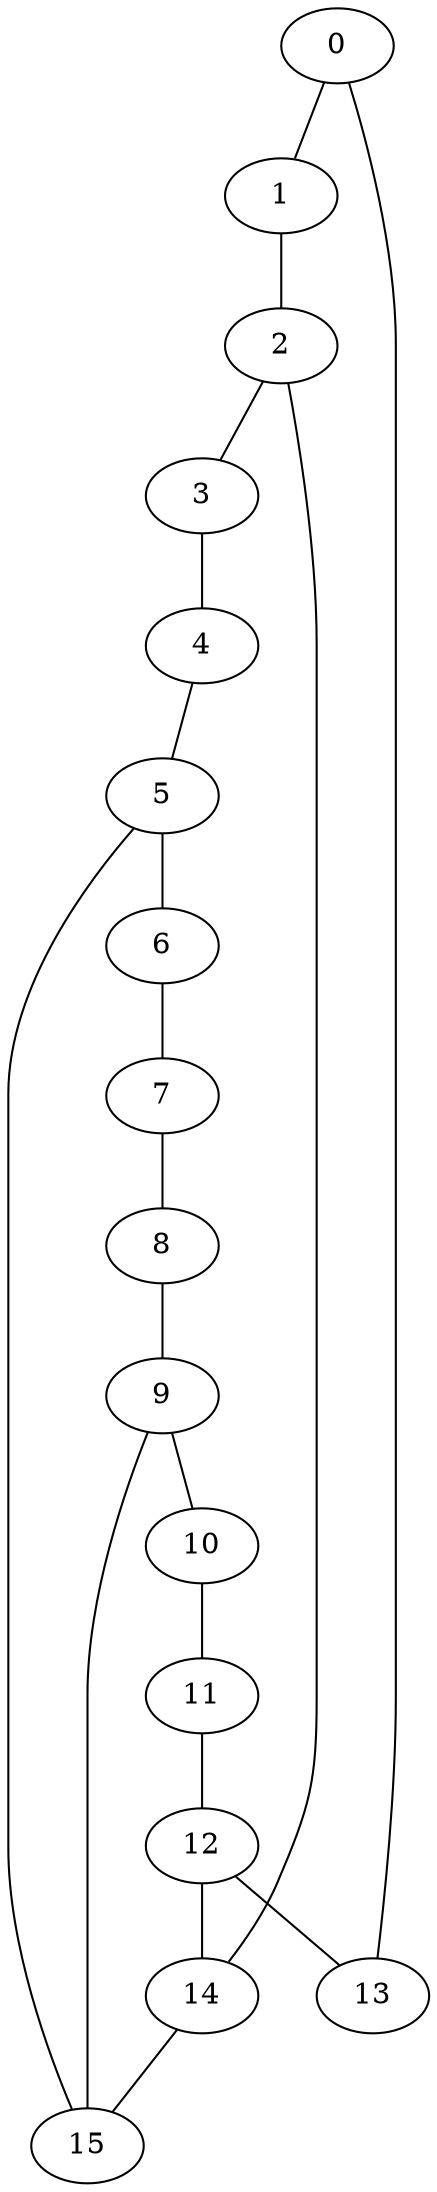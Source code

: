// dot -Tpdf hexagonal.dot > hexagonal.pdf

strict graph hexagonal {
    0 -- {1 13};
    1 -- {0 2};
    2 -- {1 3 14};
    3 -- {2 4};
    4 -- {3 5};
    5 -- {4 6 15};
    6 -- {5 7};
    7 -- {6 8};
    8 -- {7 9};
    9 -- {8 10 15};
    10 -- {9 11};
    11 -- {10 12};
    12 -- {11 13 14};
    13 -- {0 12};
    14 -- {2 12 15};
    15 -- {5 9 14};
}